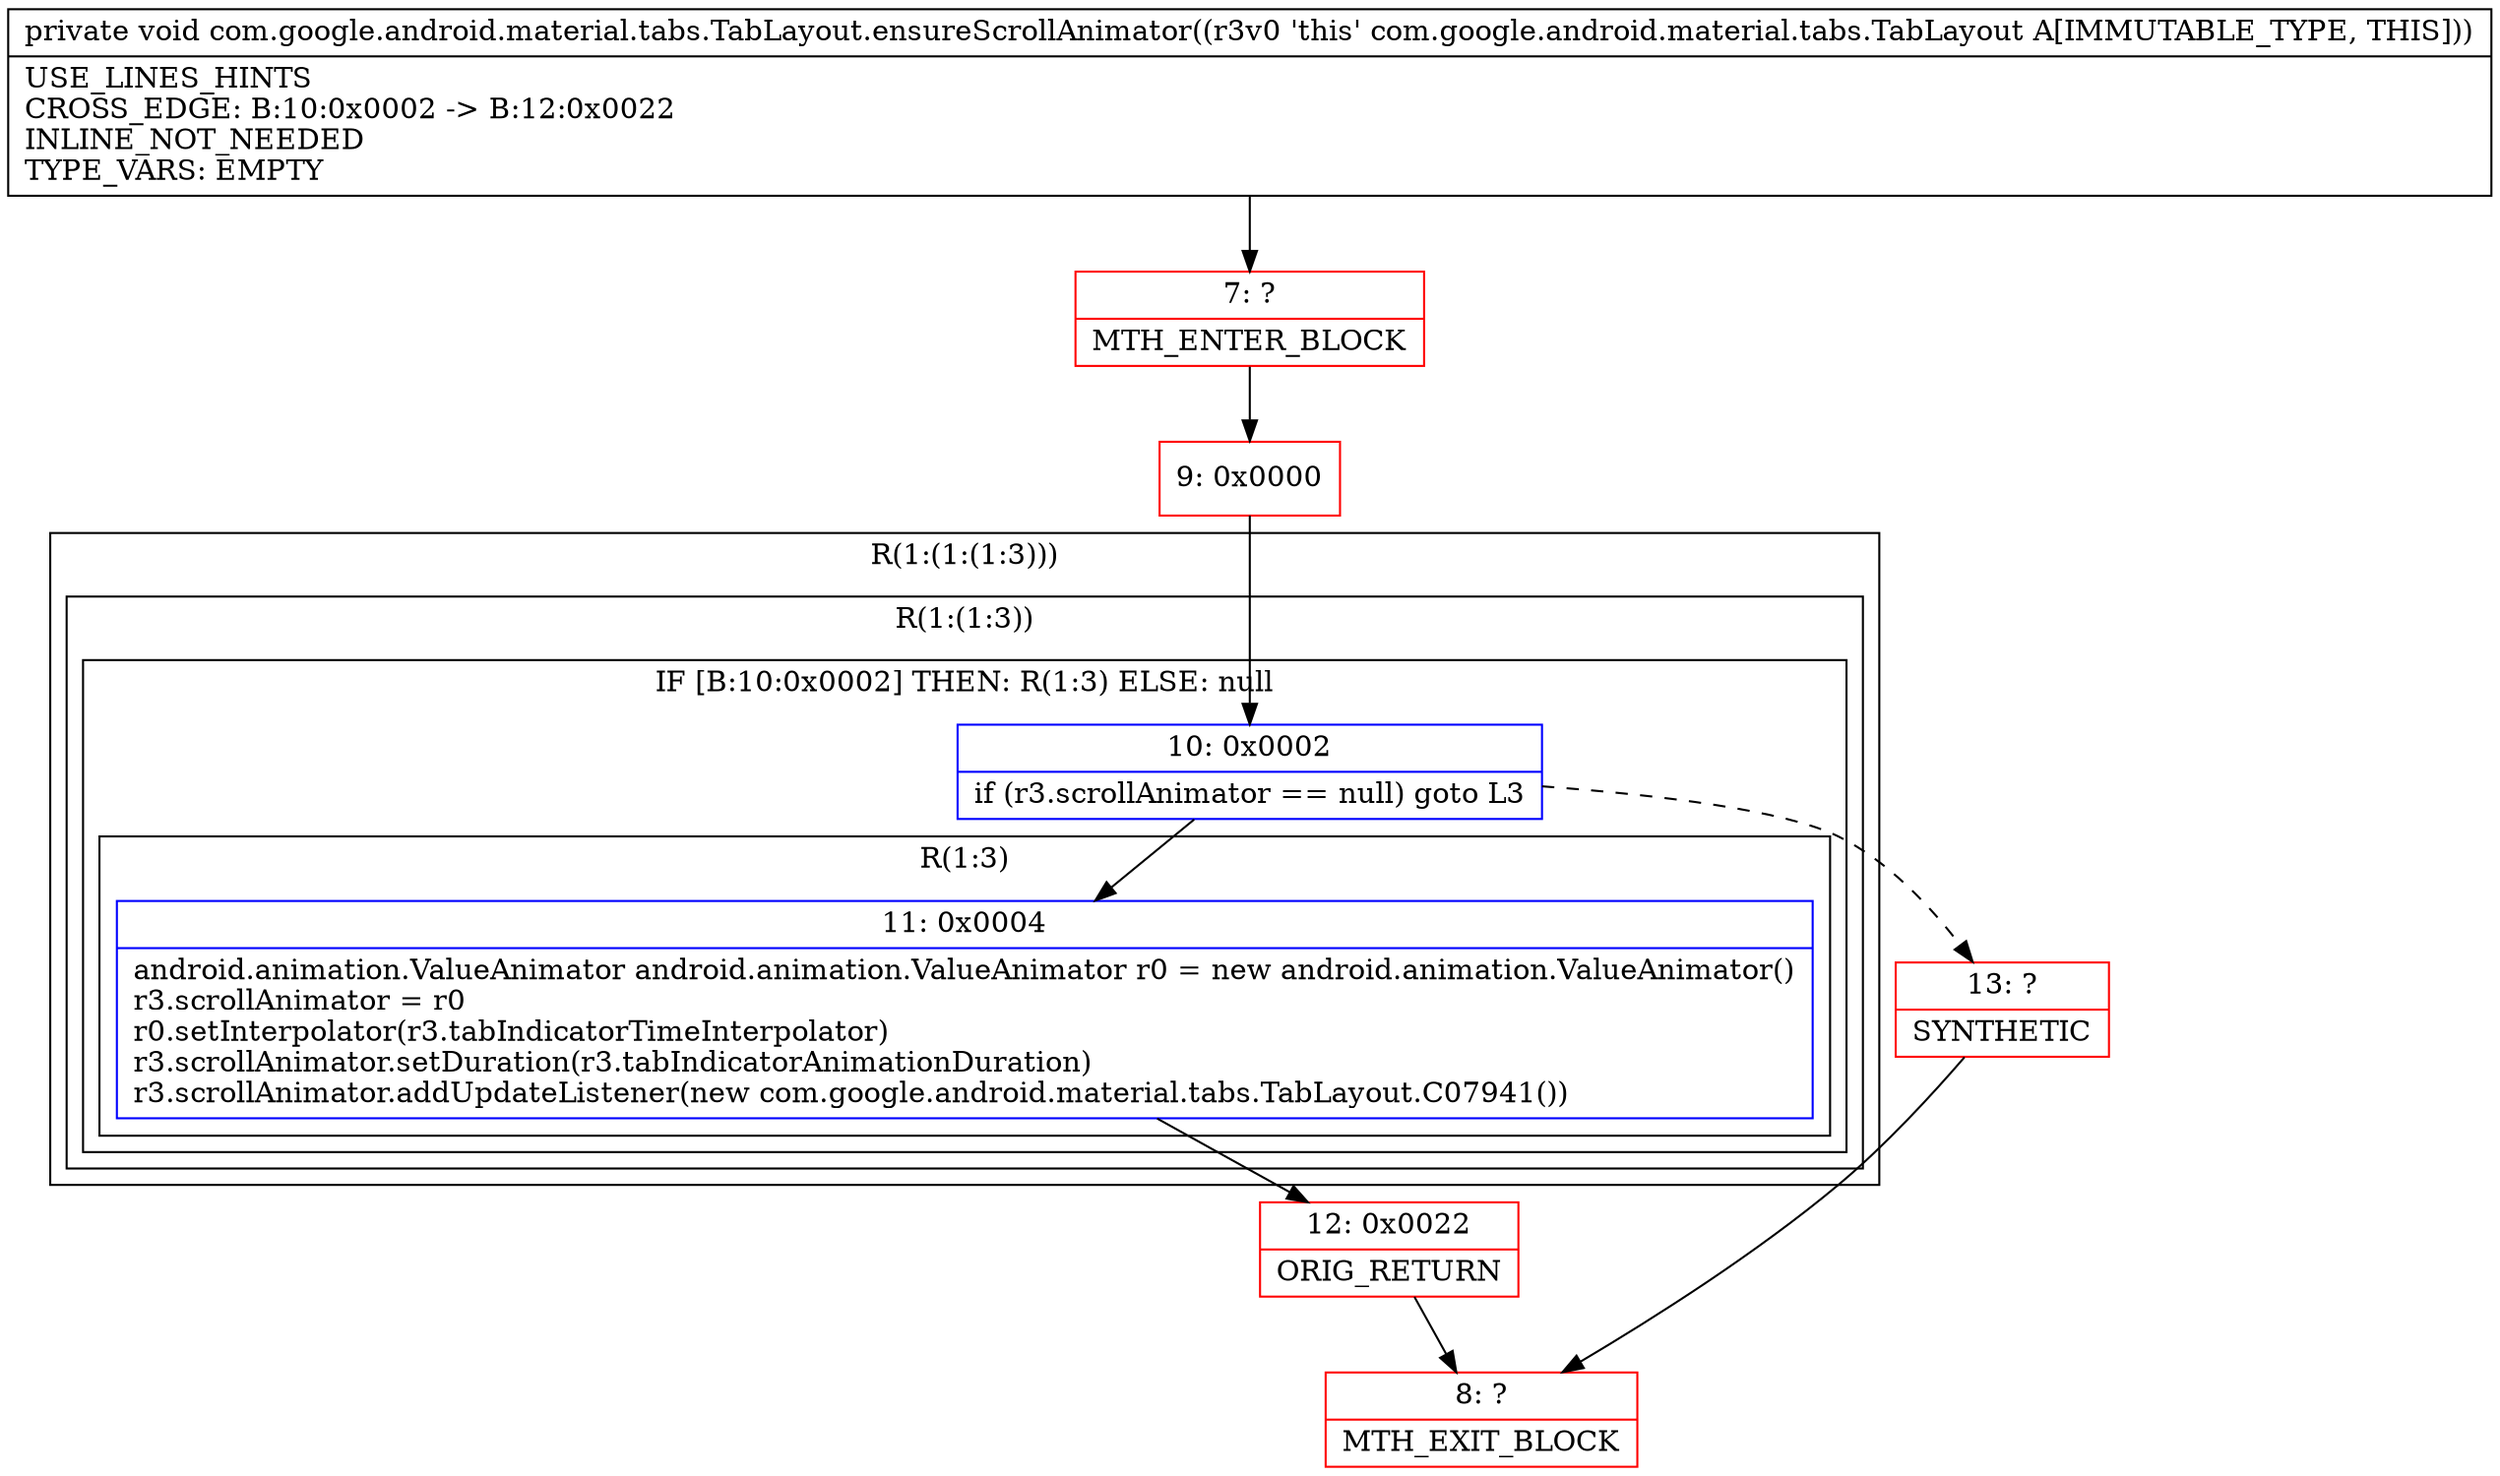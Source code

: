 digraph "CFG forcom.google.android.material.tabs.TabLayout.ensureScrollAnimator()V" {
subgraph cluster_Region_222753133 {
label = "R(1:(1:(1:3)))";
node [shape=record,color=blue];
subgraph cluster_Region_1688022906 {
label = "R(1:(1:3))";
node [shape=record,color=blue];
subgraph cluster_IfRegion_1610112500 {
label = "IF [B:10:0x0002] THEN: R(1:3) ELSE: null";
node [shape=record,color=blue];
Node_10 [shape=record,label="{10\:\ 0x0002|if (r3.scrollAnimator == null) goto L3\l}"];
subgraph cluster_Region_1556660960 {
label = "R(1:3)";
node [shape=record,color=blue];
Node_11 [shape=record,label="{11\:\ 0x0004|android.animation.ValueAnimator android.animation.ValueAnimator r0 = new android.animation.ValueAnimator()\lr3.scrollAnimator = r0\lr0.setInterpolator(r3.tabIndicatorTimeInterpolator)\lr3.scrollAnimator.setDuration(r3.tabIndicatorAnimationDuration)\lr3.scrollAnimator.addUpdateListener(new com.google.android.material.tabs.TabLayout.C07941())\l}"];
}
}
}
}
Node_7 [shape=record,color=red,label="{7\:\ ?|MTH_ENTER_BLOCK\l}"];
Node_9 [shape=record,color=red,label="{9\:\ 0x0000}"];
Node_12 [shape=record,color=red,label="{12\:\ 0x0022|ORIG_RETURN\l}"];
Node_8 [shape=record,color=red,label="{8\:\ ?|MTH_EXIT_BLOCK\l}"];
Node_13 [shape=record,color=red,label="{13\:\ ?|SYNTHETIC\l}"];
MethodNode[shape=record,label="{private void com.google.android.material.tabs.TabLayout.ensureScrollAnimator((r3v0 'this' com.google.android.material.tabs.TabLayout A[IMMUTABLE_TYPE, THIS]))  | USE_LINES_HINTS\lCROSS_EDGE: B:10:0x0002 \-\> B:12:0x0022\lINLINE_NOT_NEEDED\lTYPE_VARS: EMPTY\l}"];
MethodNode -> Node_7;Node_10 -> Node_11;
Node_10 -> Node_13[style=dashed];
Node_11 -> Node_12;
Node_7 -> Node_9;
Node_9 -> Node_10;
Node_12 -> Node_8;
Node_13 -> Node_8;
}

